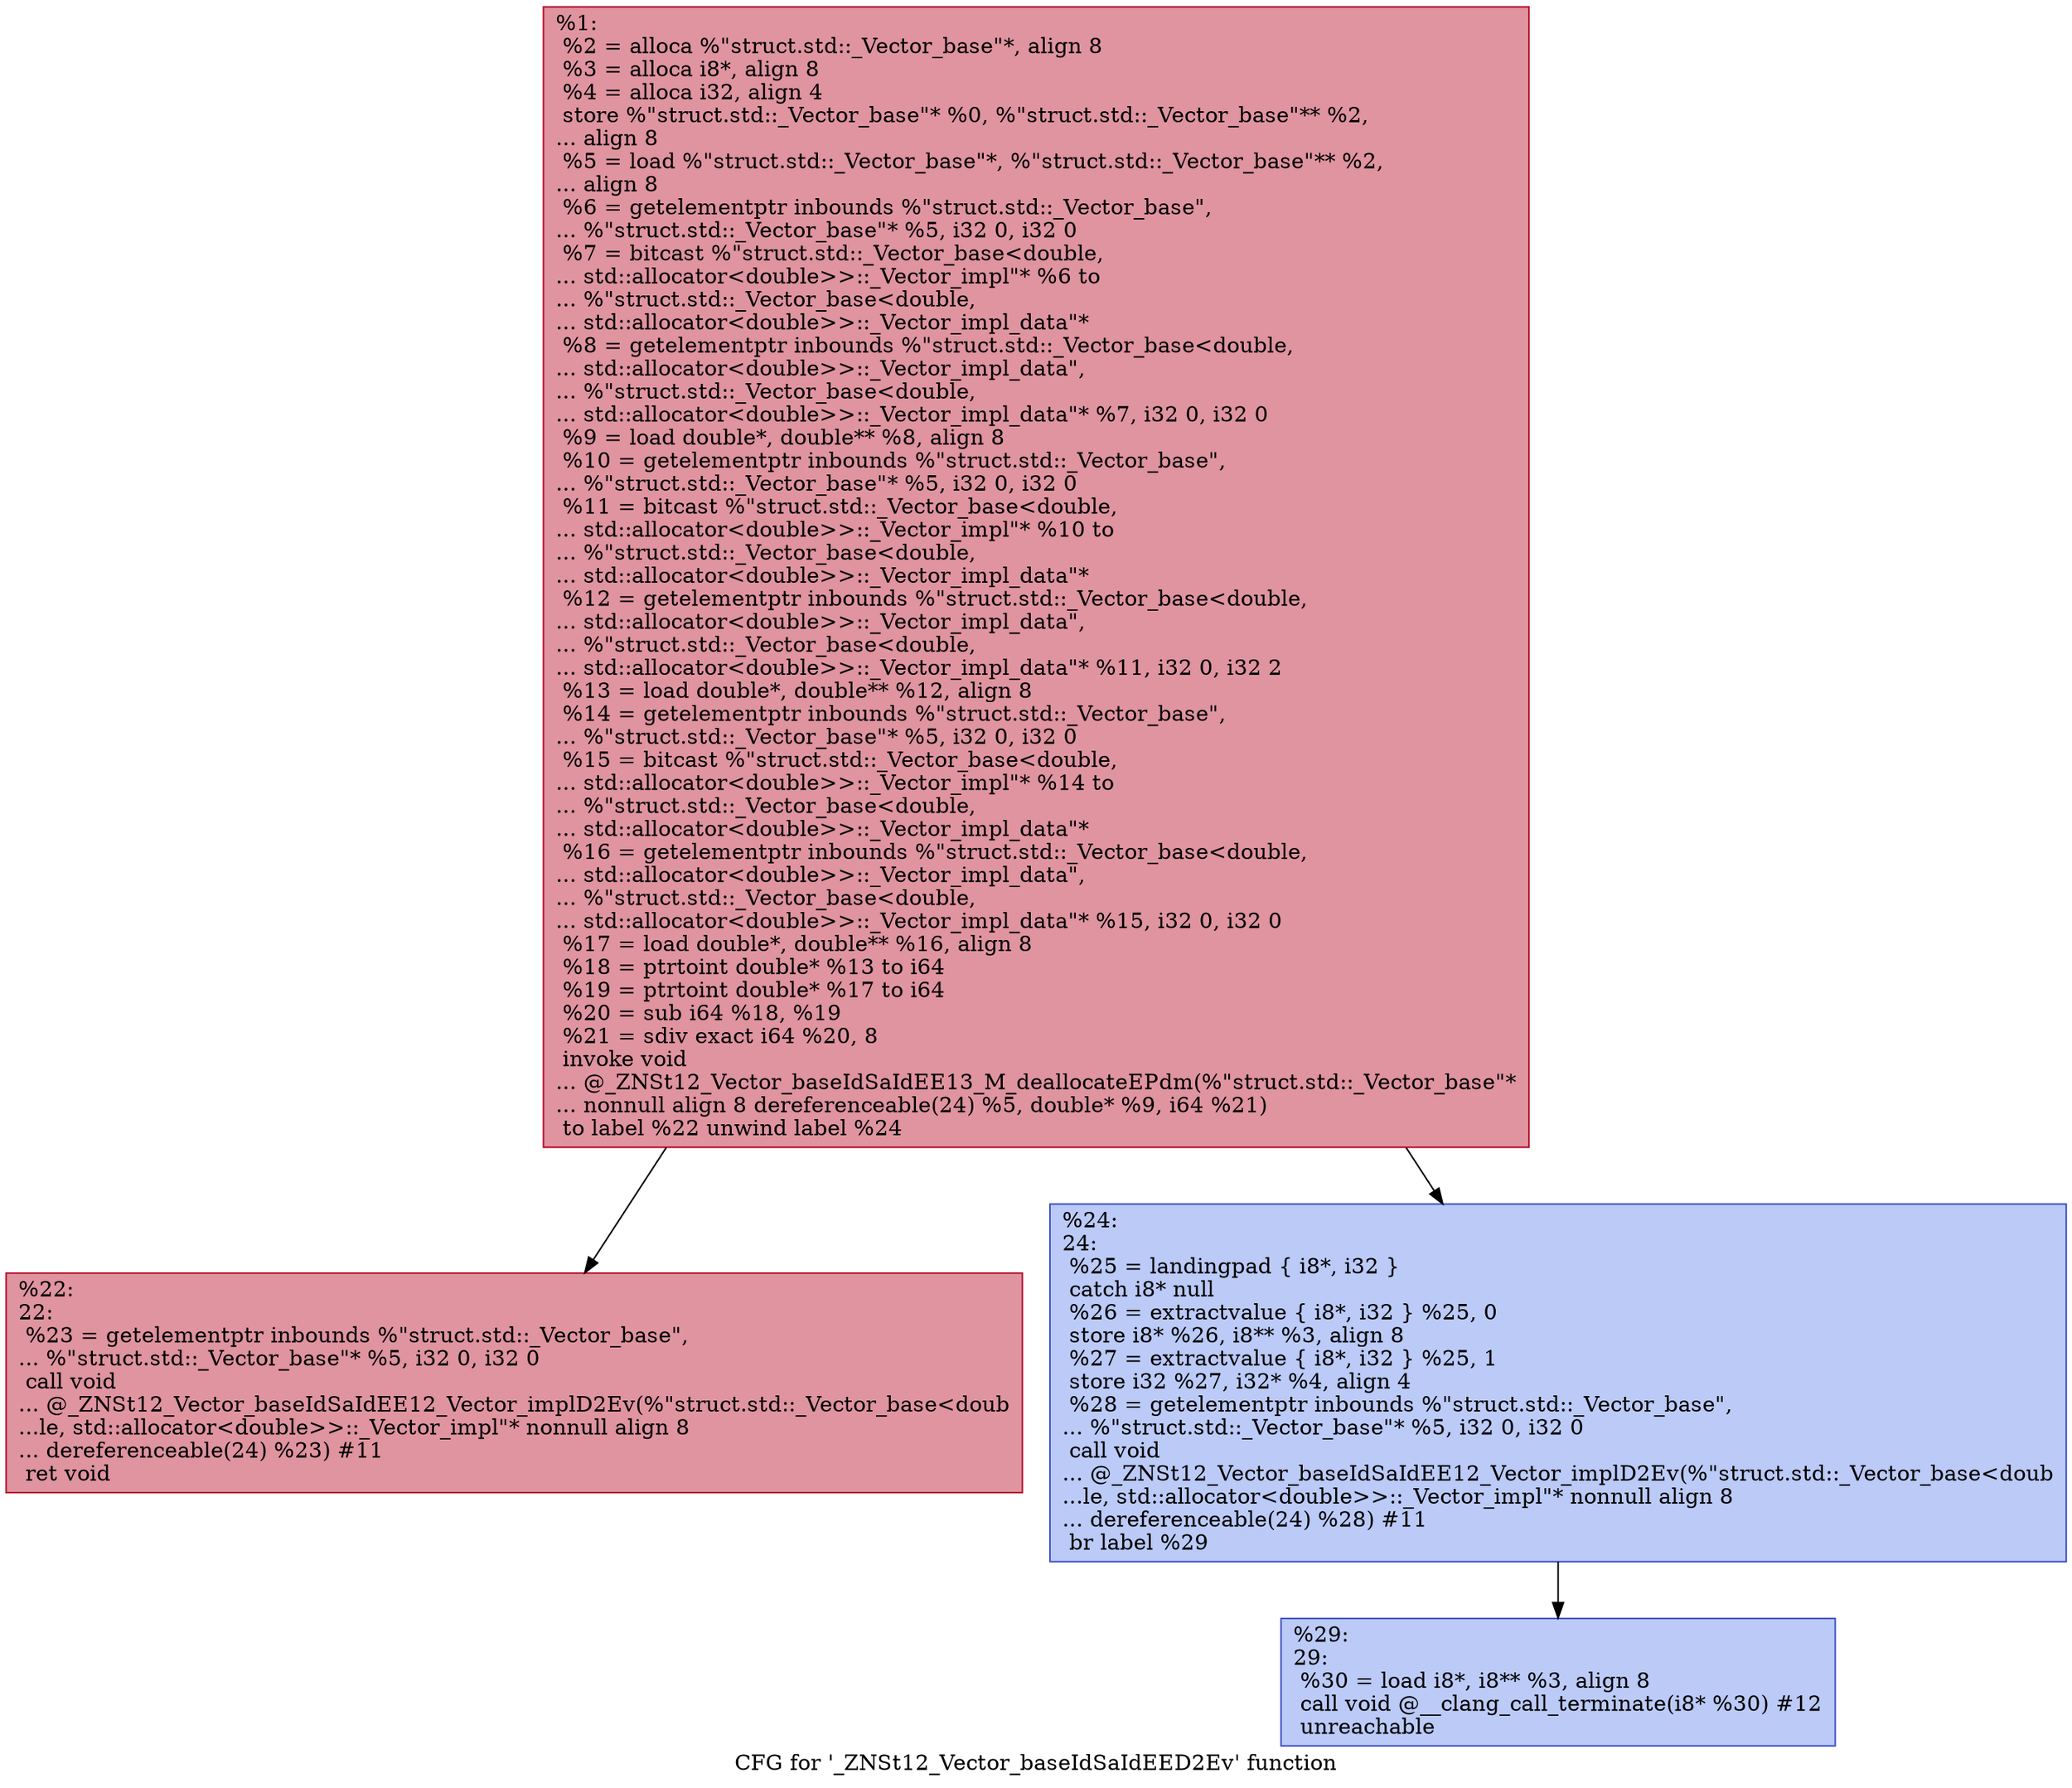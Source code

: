 digraph "CFG for '_ZNSt12_Vector_baseIdSaIdEED2Ev' function" {
	label="CFG for '_ZNSt12_Vector_baseIdSaIdEED2Ev' function";

	Node0x555c7371fef0 [shape=record,color="#b70d28ff", style=filled, fillcolor="#b70d2870",label="{%1:\l  %2 = alloca %\"struct.std::_Vector_base\"*, align 8\l  %3 = alloca i8*, align 8\l  %4 = alloca i32, align 4\l  store %\"struct.std::_Vector_base\"* %0, %\"struct.std::_Vector_base\"** %2,\l... align 8\l  %5 = load %\"struct.std::_Vector_base\"*, %\"struct.std::_Vector_base\"** %2,\l... align 8\l  %6 = getelementptr inbounds %\"struct.std::_Vector_base\",\l... %\"struct.std::_Vector_base\"* %5, i32 0, i32 0\l  %7 = bitcast %\"struct.std::_Vector_base\<double,\l... std::allocator\<double\>\>::_Vector_impl\"* %6 to\l... %\"struct.std::_Vector_base\<double,\l... std::allocator\<double\>\>::_Vector_impl_data\"*\l  %8 = getelementptr inbounds %\"struct.std::_Vector_base\<double,\l... std::allocator\<double\>\>::_Vector_impl_data\",\l... %\"struct.std::_Vector_base\<double,\l... std::allocator\<double\>\>::_Vector_impl_data\"* %7, i32 0, i32 0\l  %9 = load double*, double** %8, align 8\l  %10 = getelementptr inbounds %\"struct.std::_Vector_base\",\l... %\"struct.std::_Vector_base\"* %5, i32 0, i32 0\l  %11 = bitcast %\"struct.std::_Vector_base\<double,\l... std::allocator\<double\>\>::_Vector_impl\"* %10 to\l... %\"struct.std::_Vector_base\<double,\l... std::allocator\<double\>\>::_Vector_impl_data\"*\l  %12 = getelementptr inbounds %\"struct.std::_Vector_base\<double,\l... std::allocator\<double\>\>::_Vector_impl_data\",\l... %\"struct.std::_Vector_base\<double,\l... std::allocator\<double\>\>::_Vector_impl_data\"* %11, i32 0, i32 2\l  %13 = load double*, double** %12, align 8\l  %14 = getelementptr inbounds %\"struct.std::_Vector_base\",\l... %\"struct.std::_Vector_base\"* %5, i32 0, i32 0\l  %15 = bitcast %\"struct.std::_Vector_base\<double,\l... std::allocator\<double\>\>::_Vector_impl\"* %14 to\l... %\"struct.std::_Vector_base\<double,\l... std::allocator\<double\>\>::_Vector_impl_data\"*\l  %16 = getelementptr inbounds %\"struct.std::_Vector_base\<double,\l... std::allocator\<double\>\>::_Vector_impl_data\",\l... %\"struct.std::_Vector_base\<double,\l... std::allocator\<double\>\>::_Vector_impl_data\"* %15, i32 0, i32 0\l  %17 = load double*, double** %16, align 8\l  %18 = ptrtoint double* %13 to i64\l  %19 = ptrtoint double* %17 to i64\l  %20 = sub i64 %18, %19\l  %21 = sdiv exact i64 %20, 8\l  invoke void\l... @_ZNSt12_Vector_baseIdSaIdEE13_M_deallocateEPdm(%\"struct.std::_Vector_base\"*\l... nonnull align 8 dereferenceable(24) %5, double* %9, i64 %21)\l          to label %22 unwind label %24\l}"];
	Node0x555c7371fef0 -> Node0x555c73720090;
	Node0x555c7371fef0 -> Node0x555c73720a70;
	Node0x555c73720090 [shape=record,color="#b70d28ff", style=filled, fillcolor="#b70d2870",label="{%22:\l22:                                               \l  %23 = getelementptr inbounds %\"struct.std::_Vector_base\",\l... %\"struct.std::_Vector_base\"* %5, i32 0, i32 0\l  call void\l... @_ZNSt12_Vector_baseIdSaIdEE12_Vector_implD2Ev(%\"struct.std::_Vector_base\<doub\l...le, std::allocator\<double\>\>::_Vector_impl\"* nonnull align 8\l... dereferenceable(24) %23) #11\l  ret void\l}"];
	Node0x555c73720a70 [shape=record,color="#3d50c3ff", style=filled, fillcolor="#6687ed70",label="{%24:\l24:                                               \l  %25 = landingpad \{ i8*, i32 \}\l          catch i8* null\l  %26 = extractvalue \{ i8*, i32 \} %25, 0\l  store i8* %26, i8** %3, align 8\l  %27 = extractvalue \{ i8*, i32 \} %25, 1\l  store i32 %27, i32* %4, align 4\l  %28 = getelementptr inbounds %\"struct.std::_Vector_base\",\l... %\"struct.std::_Vector_base\"* %5, i32 0, i32 0\l  call void\l... @_ZNSt12_Vector_baseIdSaIdEE12_Vector_implD2Ev(%\"struct.std::_Vector_base\<doub\l...le, std::allocator\<double\>\>::_Vector_impl\"* nonnull align 8\l... dereferenceable(24) %28) #11\l  br label %29\l}"];
	Node0x555c73720a70 -> Node0x555c737213f0;
	Node0x555c737213f0 [shape=record,color="#3d50c3ff", style=filled, fillcolor="#6687ed70",label="{%29:\l29:                                               \l  %30 = load i8*, i8** %3, align 8\l  call void @__clang_call_terminate(i8* %30) #12\l  unreachable\l}"];
}
